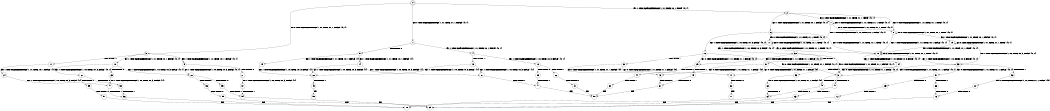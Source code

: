 digraph BCG {
size = "7, 10.5";
center = TRUE;
node [shape = circle];
0 [peripheries = 2];
0 -> 1 [label = "EX !0 !ATOMIC_EXCH_BRANCH (1, +1, TRUE, +1, 1, FALSE) !{0, 1}"];
0 -> 2 [label = "EX !1 !ATOMIC_EXCH_BRANCH (1, +1, TRUE, +0, 1, TRUE) !{0, 1}"];
0 -> 3 [label = "EX !0 !ATOMIC_EXCH_BRANCH (1, +1, TRUE, +1, 1, FALSE) !{0, 1}"];
1 -> 4 [label = "EX !1 !ATOMIC_EXCH_BRANCH (1, +1, TRUE, +0, 1, FALSE) !{0, 1}"];
1 -> 5 [label = "TERMINATE !0"];
2 -> 6 [label = "EX !1 !ATOMIC_EXCH_BRANCH (1, +1, TRUE, +0, 1, FALSE) !{0, 1}"];
2 -> 7 [label = "EX !0 !ATOMIC_EXCH_BRANCH (1, +1, TRUE, +1, 1, TRUE) !{0, 1}"];
2 -> 8 [label = "EX !0 !ATOMIC_EXCH_BRANCH (1, +1, TRUE, +1, 1, TRUE) !{0, 1}"];
3 -> 9 [label = "EX !1 !ATOMIC_EXCH_BRANCH (1, +1, TRUE, +0, 1, FALSE) !{0, 1}"];
3 -> 10 [label = "EX !1 !ATOMIC_EXCH_BRANCH (1, +1, TRUE, +0, 1, FALSE) !{0, 1}"];
3 -> 11 [label = "TERMINATE !0"];
4 -> 12 [label = "EX !1 !ATOMIC_EXCH_BRANCH (1, +0, TRUE, +0, 3, FALSE) !{0, 1}"];
4 -> 13 [label = "TERMINATE !0"];
5 -> 14 [label = "EX !1 !ATOMIC_EXCH_BRANCH (1, +1, TRUE, +0, 1, FALSE) !{1}"];
5 -> 15 [label = "EX !1 !ATOMIC_EXCH_BRANCH (1, +1, TRUE, +0, 1, FALSE) !{1}"];
6 -> 16 [label = "EX !1 !ATOMIC_EXCH_BRANCH (1, +0, TRUE, +0, 3, FALSE) !{0, 1}"];
6 -> 17 [label = "EX !0 !ATOMIC_EXCH_BRANCH (1, +1, TRUE, +1, 1, TRUE) !{0, 1}"];
6 -> 18 [label = "EX !0 !ATOMIC_EXCH_BRANCH (1, +1, TRUE, +1, 1, TRUE) !{0, 1}"];
7 -> 7 [label = "EX !0 !ATOMIC_EXCH_BRANCH (1, +1, TRUE, +1, 1, TRUE) !{0, 1}"];
7 -> 17 [label = "EX !1 !ATOMIC_EXCH_BRANCH (1, +1, TRUE, +0, 1, FALSE) !{0, 1}"];
7 -> 8 [label = "EX !0 !ATOMIC_EXCH_BRANCH (1, +1, TRUE, +1, 1, TRUE) !{0, 1}"];
8 -> 19 [label = "EX !1 !ATOMIC_EXCH_BRANCH (1, +1, TRUE, +0, 1, FALSE) !{0, 1}"];
8 -> 8 [label = "EX !0 !ATOMIC_EXCH_BRANCH (1, +1, TRUE, +1, 1, TRUE) !{0, 1}"];
8 -> 18 [label = "EX !1 !ATOMIC_EXCH_BRANCH (1, +1, TRUE, +0, 1, FALSE) !{0, 1}"];
9 -> 20 [label = "EX !1 !ATOMIC_EXCH_BRANCH (1, +0, TRUE, +0, 3, FALSE) !{0, 1}"];
9 -> 21 [label = "TERMINATE !0"];
10 -> 20 [label = "EX !1 !ATOMIC_EXCH_BRANCH (1, +0, TRUE, +0, 3, FALSE) !{0, 1}"];
10 -> 22 [label = "EX !1 !ATOMIC_EXCH_BRANCH (1, +0, TRUE, +0, 3, FALSE) !{0, 1}"];
10 -> 23 [label = "TERMINATE !0"];
11 -> 24 [label = "EX !1 !ATOMIC_EXCH_BRANCH (1, +1, TRUE, +0, 1, FALSE) !{1}"];
12 -> 25 [label = "TERMINATE !0"];
12 -> 26 [label = "TERMINATE !1"];
13 -> 27 [label = "EX !1 !ATOMIC_EXCH_BRANCH (1, +0, TRUE, +0, 3, FALSE) !{1}"];
13 -> 28 [label = "EX !1 !ATOMIC_EXCH_BRANCH (1, +0, TRUE, +0, 3, FALSE) !{1}"];
14 -> 27 [label = "EX !1 !ATOMIC_EXCH_BRANCH (1, +0, TRUE, +0, 3, FALSE) !{1}"];
14 -> 28 [label = "EX !1 !ATOMIC_EXCH_BRANCH (1, +0, TRUE, +0, 3, FALSE) !{1}"];
15 -> 28 [label = "EX !1 !ATOMIC_EXCH_BRANCH (1, +0, TRUE, +0, 3, FALSE) !{1}"];
16 -> 29 [label = "EX !0 !ATOMIC_EXCH_BRANCH (1, +1, TRUE, +1, 1, FALSE) !{0, 1}"];
16 -> 30 [label = "TERMINATE !1"];
16 -> 31 [label = "EX !0 !ATOMIC_EXCH_BRANCH (1, +1, TRUE, +1, 1, FALSE) !{0, 1}"];
17 -> 17 [label = "EX !0 !ATOMIC_EXCH_BRANCH (1, +1, TRUE, +1, 1, TRUE) !{0, 1}"];
17 -> 32 [label = "EX !1 !ATOMIC_EXCH_BRANCH (1, +0, TRUE, +0, 3, FALSE) !{0, 1}"];
17 -> 18 [label = "EX !0 !ATOMIC_EXCH_BRANCH (1, +1, TRUE, +1, 1, TRUE) !{0, 1}"];
18 -> 33 [label = "EX !1 !ATOMIC_EXCH_BRANCH (1, +0, TRUE, +0, 3, FALSE) !{0, 1}"];
18 -> 18 [label = "EX !0 !ATOMIC_EXCH_BRANCH (1, +1, TRUE, +1, 1, TRUE) !{0, 1}"];
18 -> 34 [label = "EX !1 !ATOMIC_EXCH_BRANCH (1, +0, TRUE, +0, 3, FALSE) !{0, 1}"];
19 -> 19 [label = "EX !0 !ATOMIC_EXCH_BRANCH (1, +1, TRUE, +1, 1, TRUE) !{0, 1}"];
19 -> 33 [label = "EX !1 !ATOMIC_EXCH_BRANCH (1, +0, TRUE, +0, 3, FALSE) !{0, 1}"];
19 -> 18 [label = "EX !0 !ATOMIC_EXCH_BRANCH (1, +1, TRUE, +1, 1, TRUE) !{0, 1}"];
20 -> 35 [label = "TERMINATE !0"];
20 -> 36 [label = "TERMINATE !1"];
21 -> 37 [label = "EX !1 !ATOMIC_EXCH_BRANCH (1, +0, TRUE, +0, 3, FALSE) !{1}"];
22 -> 38 [label = "TERMINATE !0"];
22 -> 39 [label = "TERMINATE !1"];
23 -> 40 [label = "EX !1 !ATOMIC_EXCH_BRANCH (1, +0, TRUE, +0, 3, FALSE) !{1}"];
24 -> 40 [label = "EX !1 !ATOMIC_EXCH_BRANCH (1, +0, TRUE, +0, 3, FALSE) !{1}"];
25 -> 41 [label = "TERMINATE !1"];
26 -> 42 [label = "TERMINATE !0"];
27 -> 41 [label = "TERMINATE !1"];
28 -> 43 [label = "TERMINATE !1"];
29 -> 44 [label = "TERMINATE !0"];
29 -> 45 [label = "TERMINATE !1"];
30 -> 46 [label = "EX !0 !ATOMIC_EXCH_BRANCH (1, +1, TRUE, +1, 1, FALSE) !{0}"];
30 -> 47 [label = "EX !0 !ATOMIC_EXCH_BRANCH (1, +1, TRUE, +1, 1, FALSE) !{0}"];
31 -> 48 [label = "TERMINATE !0"];
31 -> 49 [label = "TERMINATE !1"];
32 -> 29 [label = "EX !0 !ATOMIC_EXCH_BRANCH (1, +1, TRUE, +1, 1, FALSE) !{0, 1}"];
32 -> 50 [label = "TERMINATE !1"];
32 -> 31 [label = "EX !0 !ATOMIC_EXCH_BRANCH (1, +1, TRUE, +1, 1, FALSE) !{0, 1}"];
33 -> 51 [label = "EX !0 !ATOMIC_EXCH_BRANCH (1, +1, TRUE, +1, 1, FALSE) !{0, 1}"];
33 -> 52 [label = "TERMINATE !1"];
33 -> 31 [label = "EX !0 !ATOMIC_EXCH_BRANCH (1, +1, TRUE, +1, 1, FALSE) !{0, 1}"];
34 -> 31 [label = "EX !0 !ATOMIC_EXCH_BRANCH (1, +1, TRUE, +1, 1, FALSE) !{0, 1}"];
34 -> 53 [label = "TERMINATE !1"];
35 -> 54 [label = "TERMINATE !1"];
36 -> 55 [label = "TERMINATE !0"];
37 -> 54 [label = "TERMINATE !1"];
38 -> 56 [label = "TERMINATE !1"];
39 -> 57 [label = "TERMINATE !0"];
40 -> 56 [label = "TERMINATE !1"];
41 -> 58 [label = "exit"];
42 -> 58 [label = "exit"];
43 -> 59 [label = "exit"];
44 -> 60 [label = "TERMINATE !1"];
45 -> 61 [label = "TERMINATE !0"];
46 -> 61 [label = "TERMINATE !0"];
47 -> 62 [label = "TERMINATE !0"];
48 -> 63 [label = "TERMINATE !1"];
49 -> 64 [label = "TERMINATE !0"];
50 -> 46 [label = "EX !0 !ATOMIC_EXCH_BRANCH (1, +1, TRUE, +1, 1, FALSE) !{0}"];
50 -> 47 [label = "EX !0 !ATOMIC_EXCH_BRANCH (1, +1, TRUE, +1, 1, FALSE) !{0}"];
51 -> 65 [label = "TERMINATE !0"];
51 -> 66 [label = "TERMINATE !1"];
52 -> 67 [label = "EX !0 !ATOMIC_EXCH_BRANCH (1, +1, TRUE, +1, 1, FALSE) !{0}"];
53 -> 68 [label = "EX !0 !ATOMIC_EXCH_BRANCH (1, +1, TRUE, +1, 1, FALSE) !{0}"];
54 -> 69 [label = "exit"];
55 -> 69 [label = "exit"];
56 -> 70 [label = "exit"];
57 -> 70 [label = "exit"];
60 -> 58 [label = "exit"];
61 -> 58 [label = "exit"];
62 -> 71 [label = "exit"];
63 -> 70 [label = "exit"];
64 -> 70 [label = "exit"];
65 -> 72 [label = "TERMINATE !1"];
66 -> 73 [label = "TERMINATE !0"];
67 -> 73 [label = "TERMINATE !0"];
68 -> 64 [label = "TERMINATE !0"];
72 -> 69 [label = "exit"];
73 -> 69 [label = "exit"];
}
